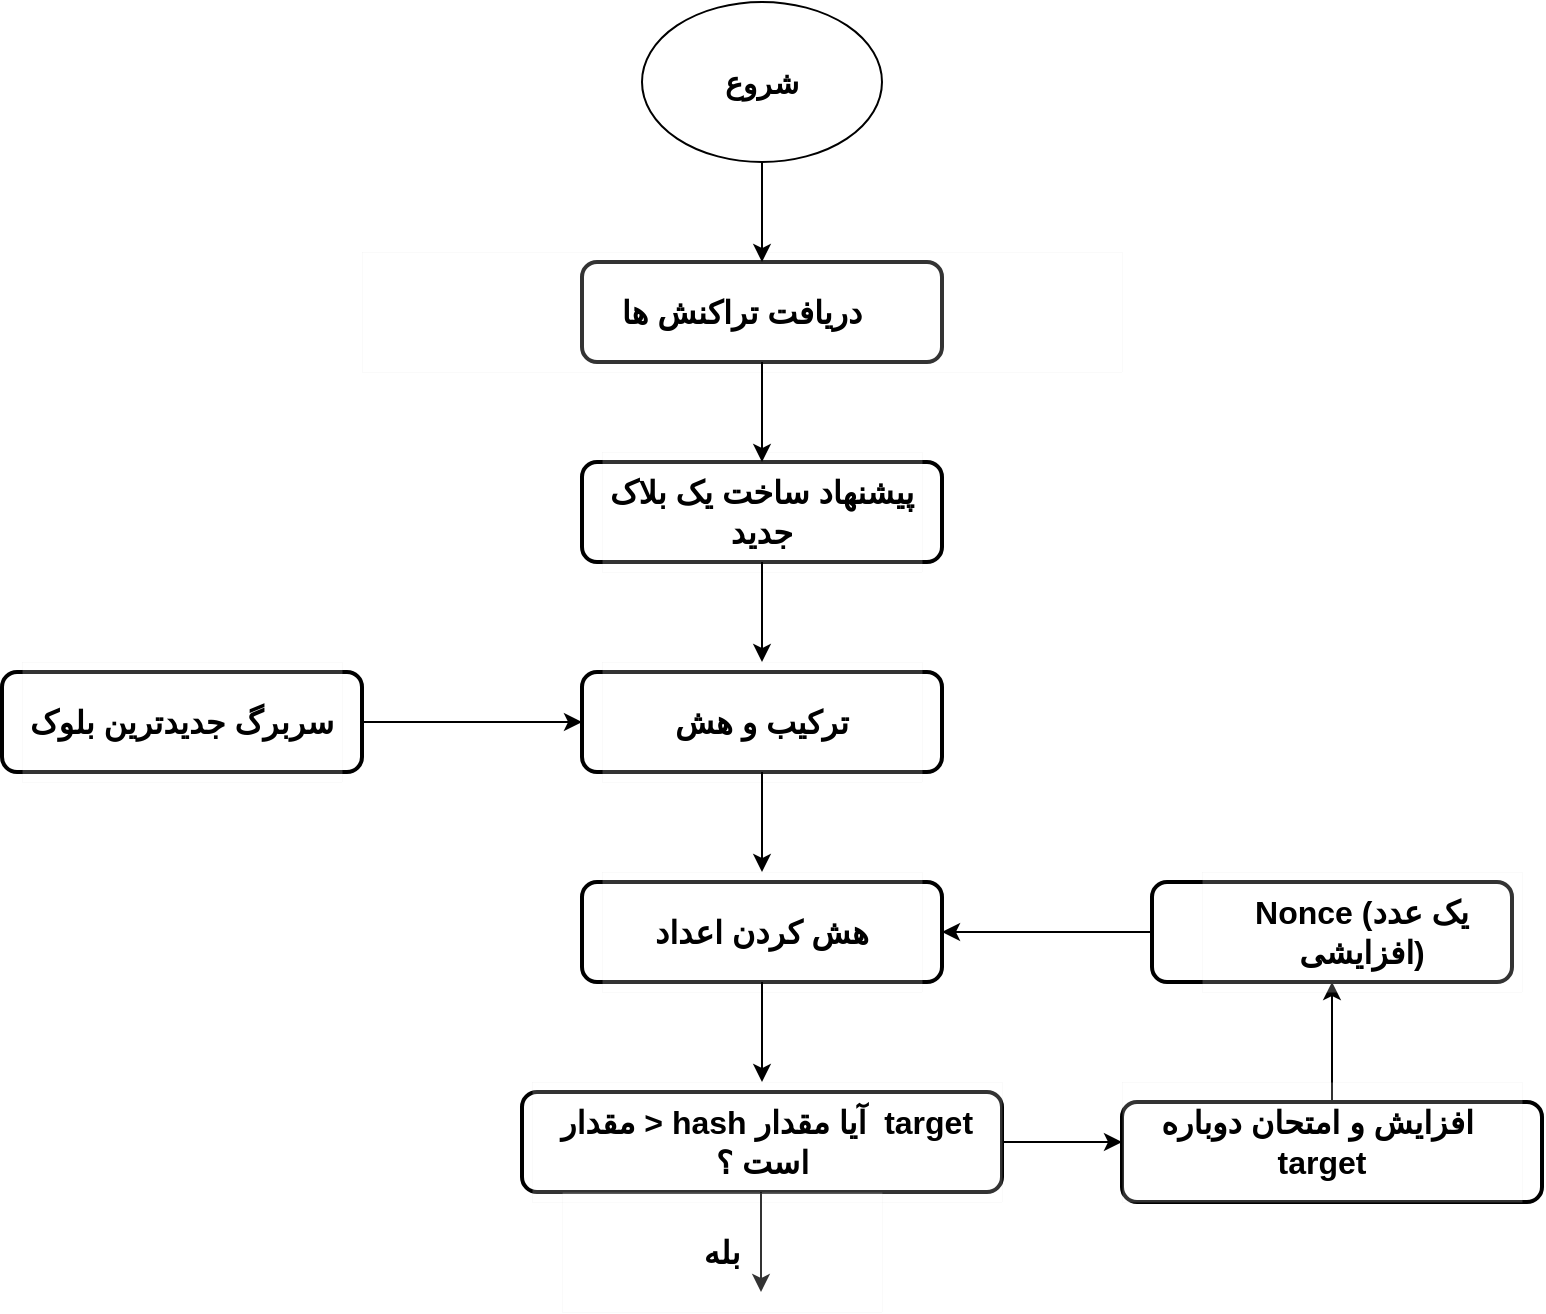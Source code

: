 <mxfile version="24.3.1" type="github">
  <diagram name="Page-1" id="wFLTssLCdgid32e7mVHK">
    <mxGraphModel dx="2026" dy="1111" grid="1" gridSize="10" guides="1" tooltips="1" connect="1" arrows="1" fold="1" page="1" pageScale="1" pageWidth="850" pageHeight="1100" math="0" shadow="0">
      <root>
        <mxCell id="0" />
        <mxCell id="1" parent="0" />
        <mxCell id="xI1v8yjOtruwXXIbDLAx-64" style="edgeStyle=orthogonalEdgeStyle;rounded=0;orthogonalLoop=1;jettySize=auto;html=1;entryX=0.5;entryY=1;entryDx=0;entryDy=0;" edge="1" parent="1" source="xI1v8yjOtruwXXIbDLAx-54" target="xI1v8yjOtruwXXIbDLAx-55">
          <mxGeometry relative="1" as="geometry" />
        </mxCell>
        <mxCell id="xI1v8yjOtruwXXIbDLAx-54" value="" style="rounded=1;whiteSpace=wrap;html=1;strokeWidth=2;" vertex="1" parent="1">
          <mxGeometry x="630" y="550" width="210" height="50" as="geometry" />
        </mxCell>
        <mxCell id="xI1v8yjOtruwXXIbDLAx-10" value="" style="edgeStyle=orthogonalEdgeStyle;rounded=0;orthogonalLoop=1;jettySize=auto;html=1;" edge="1" parent="1" source="xI1v8yjOtruwXXIbDLAx-8" target="xI1v8yjOtruwXXIbDLAx-4">
          <mxGeometry relative="1" as="geometry" />
        </mxCell>
        <mxCell id="xI1v8yjOtruwXXIbDLAx-8" value="" style="rounded=1;whiteSpace=wrap;html=1;strokeWidth=2;" vertex="1" parent="1">
          <mxGeometry x="360" y="130" width="180" height="50" as="geometry" />
        </mxCell>
        <mxCell id="xI1v8yjOtruwXXIbDLAx-5" value="" style="ellipse;whiteSpace=wrap;html=1;" vertex="1" parent="1">
          <mxGeometry x="390" width="120" height="80" as="geometry" />
        </mxCell>
        <mxCell id="xI1v8yjOtruwXXIbDLAx-4" value="&lt;font size=&quot;1&quot; style=&quot;&quot;&gt;&lt;b style=&quot;font-size: 15px;&quot;&gt;شروع&lt;/b&gt;&lt;/font&gt;" style="text;strokeColor=none;align=center;fillColor=none;html=1;verticalAlign=middle;whiteSpace=wrap;rounded=0;" vertex="1" parent="1">
          <mxGeometry x="420" y="25" width="60" height="30" as="geometry" />
        </mxCell>
        <mxCell id="xI1v8yjOtruwXXIbDLAx-7" value="&lt;div&gt;&lt;font style=&quot;font-size: 16px;&quot;&gt;&lt;b&gt;دریافت تراکنش ها&lt;/b&gt;&lt;/font&gt;&lt;/div&gt;" style="whiteSpace=wrap;html=1;strokeWidth=0;opacity=20;" vertex="1" parent="1">
          <mxGeometry x="250" y="125" width="380" height="60" as="geometry" />
        </mxCell>
        <mxCell id="xI1v8yjOtruwXXIbDLAx-9" value="" style="endArrow=classic;html=1;rounded=0;exitX=0.5;exitY=1;exitDx=0;exitDy=0;entryX=0.5;entryY=0;entryDx=0;entryDy=0;" edge="1" parent="1" source="xI1v8yjOtruwXXIbDLAx-5" target="xI1v8yjOtruwXXIbDLAx-8">
          <mxGeometry width="50" height="50" relative="1" as="geometry">
            <mxPoint x="430" y="140" as="sourcePoint" />
            <mxPoint x="450" y="130" as="targetPoint" />
          </mxGeometry>
        </mxCell>
        <mxCell id="xI1v8yjOtruwXXIbDLAx-13" value="" style="rounded=1;whiteSpace=wrap;html=1;strokeWidth=2;" vertex="1" parent="1">
          <mxGeometry x="360" y="230" width="180" height="50" as="geometry" />
        </mxCell>
        <mxCell id="xI1v8yjOtruwXXIbDLAx-14" value="&lt;span style=&quot;font-size: 16px;&quot;&gt;&lt;b&gt;پیشنهاد ساخت یک بلاک جدید&lt;/b&gt;&lt;/span&gt;" style="whiteSpace=wrap;html=1;strokeWidth=0;opacity=20;" vertex="1" parent="1">
          <mxGeometry x="370" y="225" width="160" height="60" as="geometry" />
        </mxCell>
        <mxCell id="xI1v8yjOtruwXXIbDLAx-15" value="" style="endArrow=classic;html=1;rounded=0;entryX=0.5;entryY=0;entryDx=0;entryDy=0;" edge="1" parent="1" target="xI1v8yjOtruwXXIbDLAx-13">
          <mxGeometry width="50" height="50" relative="1" as="geometry">
            <mxPoint x="450" y="180" as="sourcePoint" />
            <mxPoint x="450" y="230" as="targetPoint" />
          </mxGeometry>
        </mxCell>
        <mxCell id="xI1v8yjOtruwXXIbDLAx-18" value="" style="endArrow=classic;html=1;rounded=0;entryX=0.5;entryY=0;entryDx=0;entryDy=0;" edge="1" parent="1">
          <mxGeometry width="50" height="50" relative="1" as="geometry">
            <mxPoint x="450" y="280" as="sourcePoint" />
            <mxPoint x="450" y="330" as="targetPoint" />
          </mxGeometry>
        </mxCell>
        <mxCell id="xI1v8yjOtruwXXIbDLAx-19" value="" style="rounded=1;whiteSpace=wrap;html=1;strokeWidth=2;" vertex="1" parent="1">
          <mxGeometry x="360" y="335" width="180" height="50" as="geometry" />
        </mxCell>
        <mxCell id="xI1v8yjOtruwXXIbDLAx-20" value="&lt;span style=&quot;font-size: 16px;&quot;&gt;&lt;b&gt;ترکیب و هش&lt;/b&gt;&lt;/span&gt;" style="whiteSpace=wrap;html=1;strokeWidth=0;opacity=20;" vertex="1" parent="1">
          <mxGeometry x="370" y="330" width="160" height="60" as="geometry" />
        </mxCell>
        <mxCell id="xI1v8yjOtruwXXIbDLAx-21" value="" style="rounded=1;whiteSpace=wrap;html=1;strokeWidth=2;" vertex="1" parent="1">
          <mxGeometry x="70" y="335" width="180" height="50" as="geometry" />
        </mxCell>
        <mxCell id="xI1v8yjOtruwXXIbDLAx-22" value="&lt;span style=&quot;font-size: 16px;&quot;&gt;&lt;b&gt;سربرگ جدیدترین بلوک&lt;/b&gt;&lt;/span&gt;" style="whiteSpace=wrap;html=1;strokeWidth=0;opacity=20;" vertex="1" parent="1">
          <mxGeometry x="80" y="330" width="160" height="60" as="geometry" />
        </mxCell>
        <mxCell id="xI1v8yjOtruwXXIbDLAx-23" value="" style="endArrow=classic;html=1;rounded=0;exitX=1;exitY=0.5;exitDx=0;exitDy=0;entryX=0;entryY=0.5;entryDx=0;entryDy=0;" edge="1" parent="1" source="xI1v8yjOtruwXXIbDLAx-21" target="xI1v8yjOtruwXXIbDLAx-19">
          <mxGeometry width="50" height="50" relative="1" as="geometry">
            <mxPoint x="280" y="385" as="sourcePoint" />
            <mxPoint x="330" y="335" as="targetPoint" />
          </mxGeometry>
        </mxCell>
        <mxCell id="xI1v8yjOtruwXXIbDLAx-34" value="" style="endArrow=classic;html=1;rounded=0;entryX=0.5;entryY=0;entryDx=0;entryDy=0;" edge="1" parent="1">
          <mxGeometry width="50" height="50" relative="1" as="geometry">
            <mxPoint x="450" y="385" as="sourcePoint" />
            <mxPoint x="450" y="435" as="targetPoint" />
          </mxGeometry>
        </mxCell>
        <mxCell id="xI1v8yjOtruwXXIbDLAx-35" value="" style="rounded=1;whiteSpace=wrap;html=1;strokeWidth=2;" vertex="1" parent="1">
          <mxGeometry x="360" y="440" width="180" height="50" as="geometry" />
        </mxCell>
        <mxCell id="xI1v8yjOtruwXXIbDLAx-36" value="&lt;span style=&quot;font-size: 16px;&quot;&gt;&lt;b&gt;هش کردن اعداد&lt;/b&gt;&lt;/span&gt;" style="whiteSpace=wrap;html=1;strokeWidth=0;opacity=20;" vertex="1" parent="1">
          <mxGeometry x="370" y="435" width="160" height="60" as="geometry" />
        </mxCell>
        <mxCell id="xI1v8yjOtruwXXIbDLAx-46" value="" style="endArrow=classic;html=1;rounded=0;entryX=0.5;entryY=0;entryDx=0;entryDy=0;" edge="1" parent="1">
          <mxGeometry width="50" height="50" relative="1" as="geometry">
            <mxPoint x="450" y="490" as="sourcePoint" />
            <mxPoint x="450" y="540" as="targetPoint" />
          </mxGeometry>
        </mxCell>
        <mxCell id="xI1v8yjOtruwXXIbDLAx-47" value="" style="rounded=1;whiteSpace=wrap;html=1;strokeWidth=2;" vertex="1" parent="1">
          <mxGeometry x="330" y="545" width="240" height="50" as="geometry" />
        </mxCell>
        <mxCell id="xI1v8yjOtruwXXIbDLAx-53" value="" style="edgeStyle=orthogonalEdgeStyle;rounded=0;orthogonalLoop=1;jettySize=auto;html=1;" edge="1" parent="1" source="xI1v8yjOtruwXXIbDLAx-48">
          <mxGeometry relative="1" as="geometry">
            <mxPoint x="630" y="570" as="targetPoint" />
          </mxGeometry>
        </mxCell>
        <mxCell id="xI1v8yjOtruwXXIbDLAx-48" value="&lt;span style=&quot;font-size: 16px;&quot;&gt;&lt;b&gt;مقدار &amp;gt; hash آیا مقدار&amp;nbsp; target است ؟&amp;nbsp;&lt;/b&gt;&lt;/span&gt;" style="whiteSpace=wrap;html=1;strokeWidth=0;opacity=20;align=center;" vertex="1" parent="1">
          <mxGeometry x="335" y="540" width="235" height="60" as="geometry" />
        </mxCell>
        <mxCell id="xI1v8yjOtruwXXIbDLAx-49" value="" style="endArrow=classic;html=1;rounded=0;entryX=0.5;entryY=0;entryDx=0;entryDy=0;" edge="1" parent="1">
          <mxGeometry width="50" height="50" relative="1" as="geometry">
            <mxPoint x="449.5" y="595" as="sourcePoint" />
            <mxPoint x="449.5" y="645" as="targetPoint" />
          </mxGeometry>
        </mxCell>
        <mxCell id="xI1v8yjOtruwXXIbDLAx-51" value="&lt;span style=&quot;font-size: 16px;&quot;&gt;&lt;b&gt;بله&lt;/b&gt;&lt;/span&gt;" style="whiteSpace=wrap;html=1;strokeWidth=0;opacity=20;" vertex="1" parent="1">
          <mxGeometry x="350" y="595" width="160" height="60" as="geometry" />
        </mxCell>
        <mxCell id="xI1v8yjOtruwXXIbDLAx-52" value="&lt;span style=&quot;font-size: 16px;&quot;&gt;&lt;b&gt;افزایش و امتحان&amp;nbsp;&lt;/b&gt;&lt;/span&gt;&lt;b style=&quot;font-size: 16px;&quot;&gt;دوباره&amp;nbsp; target&lt;/b&gt;" style="whiteSpace=wrap;html=1;strokeWidth=0;opacity=20;align=center;" vertex="1" parent="1">
          <mxGeometry x="630" y="540" width="200" height="60" as="geometry" />
        </mxCell>
        <mxCell id="xI1v8yjOtruwXXIbDLAx-65" style="edgeStyle=orthogonalEdgeStyle;rounded=0;orthogonalLoop=1;jettySize=auto;html=1;entryX=1;entryY=0.5;entryDx=0;entryDy=0;" edge="1" parent="1" source="xI1v8yjOtruwXXIbDLAx-55" target="xI1v8yjOtruwXXIbDLAx-35">
          <mxGeometry relative="1" as="geometry" />
        </mxCell>
        <mxCell id="xI1v8yjOtruwXXIbDLAx-55" value="" style="rounded=1;whiteSpace=wrap;html=1;strokeWidth=2;" vertex="1" parent="1">
          <mxGeometry x="645" y="440" width="180" height="50" as="geometry" />
        </mxCell>
        <mxCell id="xI1v8yjOtruwXXIbDLAx-56" value="&lt;span style=&quot;font-size: 16px;&quot;&gt;&lt;b&gt;Nonce (یک عدد افزایشی)&lt;/b&gt;&lt;/span&gt;" style="whiteSpace=wrap;html=1;strokeWidth=0;opacity=20;" vertex="1" parent="1">
          <mxGeometry x="670" y="435" width="160" height="60" as="geometry" />
        </mxCell>
      </root>
    </mxGraphModel>
  </diagram>
</mxfile>
